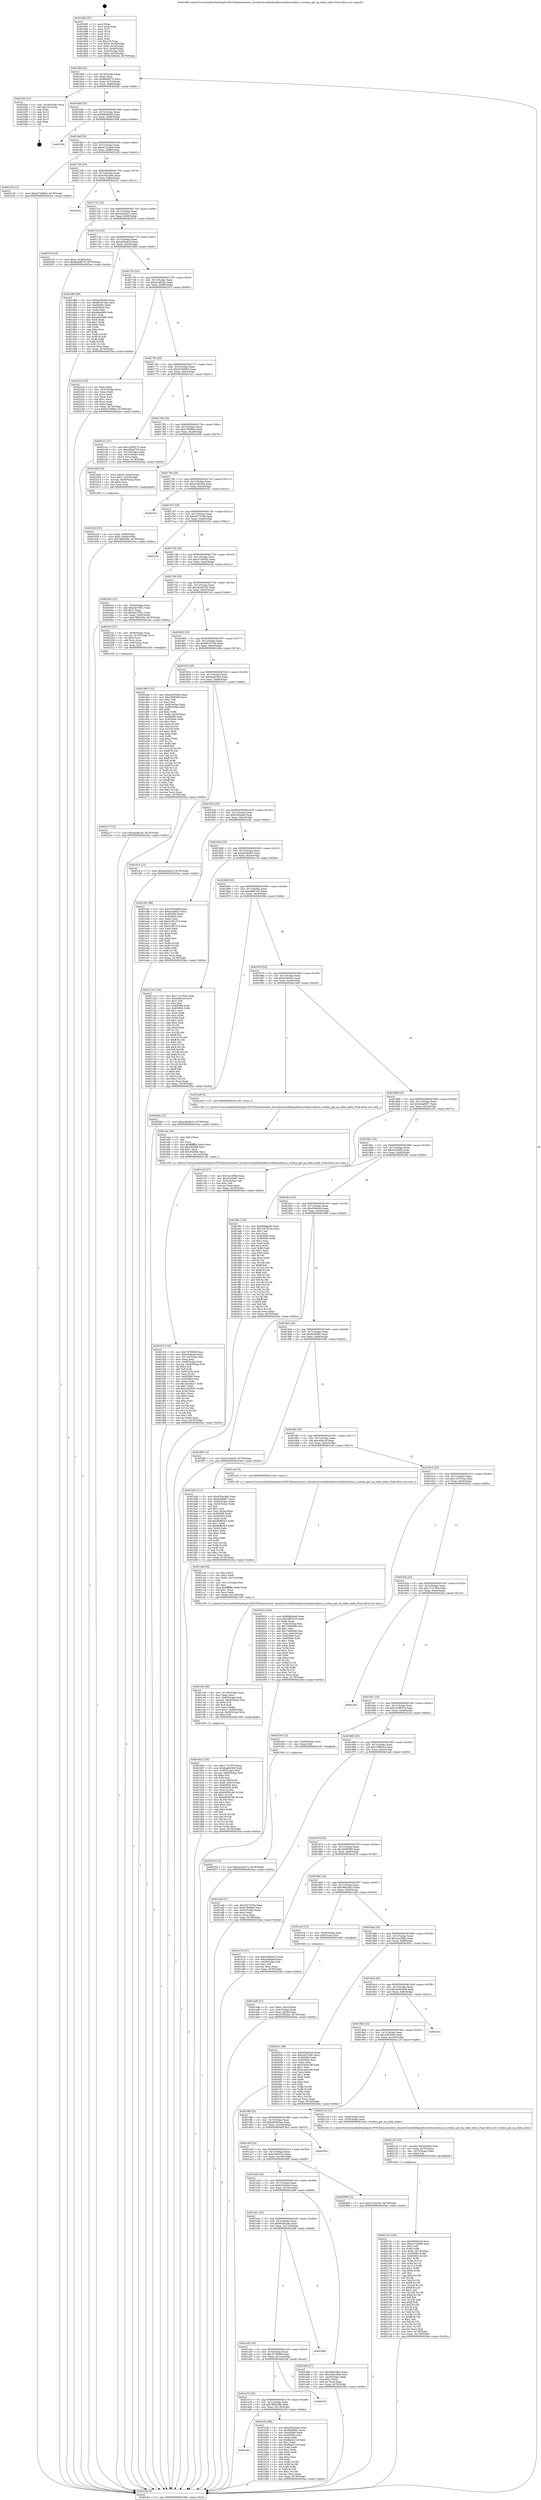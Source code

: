 digraph "0x401690" {
  label = "0x401690 (/mnt/c/Users/mathe/Desktop/tcc/POCII/binaries/extr_linuxdriversinfinibandhwocrdmaocrdma.h_ocrdma_get_eq_table_index_Final-ollvm.out::main(0))"
  labelloc = "t"
  node[shape=record]

  Entry [label="",width=0.3,height=0.3,shape=circle,fillcolor=black,style=filled]
  "0x4016bf" [label="{
     0x4016bf [23]\l
     | [instrs]\l
     &nbsp;&nbsp;0x4016bf \<+3\>: mov -0x78(%rbp),%eax\l
     &nbsp;&nbsp;0x4016c2 \<+2\>: mov %eax,%ecx\l
     &nbsp;&nbsp;0x4016c4 \<+6\>: sub $0x8dbdf279,%ecx\l
     &nbsp;&nbsp;0x4016ca \<+3\>: mov %eax,-0x7c(%rbp)\l
     &nbsp;&nbsp;0x4016cd \<+3\>: mov %ecx,-0x80(%rbp)\l
     &nbsp;&nbsp;0x4016d0 \<+6\>: je 000000000040228c \<main+0xbfc\>\l
  }"]
  "0x40228c" [label="{
     0x40228c [21]\l
     | [instrs]\l
     &nbsp;&nbsp;0x40228c \<+3\>: mov -0x38(%rbp),%eax\l
     &nbsp;&nbsp;0x40228f \<+7\>: add $0x118,%rsp\l
     &nbsp;&nbsp;0x402296 \<+1\>: pop %rbx\l
     &nbsp;&nbsp;0x402297 \<+2\>: pop %r12\l
     &nbsp;&nbsp;0x402299 \<+2\>: pop %r13\l
     &nbsp;&nbsp;0x40229b \<+2\>: pop %r14\l
     &nbsp;&nbsp;0x40229d \<+2\>: pop %r15\l
     &nbsp;&nbsp;0x40229f \<+1\>: pop %rbp\l
     &nbsp;&nbsp;0x4022a0 \<+1\>: ret\l
  }"]
  "0x4016d6" [label="{
     0x4016d6 [25]\l
     | [instrs]\l
     &nbsp;&nbsp;0x4016d6 \<+5\>: jmp 00000000004016db \<main+0x4b\>\l
     &nbsp;&nbsp;0x4016db \<+3\>: mov -0x7c(%rbp),%eax\l
     &nbsp;&nbsp;0x4016de \<+5\>: sub $0x8fddbadd,%eax\l
     &nbsp;&nbsp;0x4016e3 \<+6\>: mov %eax,-0x84(%rbp)\l
     &nbsp;&nbsp;0x4016e9 \<+6\>: je 0000000000402394 \<main+0xd04\>\l
  }"]
  Exit [label="",width=0.3,height=0.3,shape=circle,fillcolor=black,style=filled,peripheries=2]
  "0x402394" [label="{
     0x402394\l
  }", style=dashed]
  "0x4016ef" [label="{
     0x4016ef [25]\l
     | [instrs]\l
     &nbsp;&nbsp;0x4016ef \<+5\>: jmp 00000000004016f4 \<main+0x64\>\l
     &nbsp;&nbsp;0x4016f4 \<+3\>: mov -0x7c(%rbp),%eax\l
     &nbsp;&nbsp;0x4016f7 \<+5\>: sub $0x9c72dde9,%eax\l
     &nbsp;&nbsp;0x4016fc \<+6\>: mov %eax,-0x88(%rbp)\l
     &nbsp;&nbsp;0x401702 \<+6\>: je 00000000004021d5 \<main+0xb45\>\l
  }"]
  "0x402250" [label="{
     0x402250 [12]\l
     | [instrs]\l
     &nbsp;&nbsp;0x402250 \<+7\>: movl $0xac4c6a72,-0x78(%rbp)\l
     &nbsp;&nbsp;0x402257 \<+5\>: jmp 00000000004023ea \<main+0xd5a\>\l
  }"]
  "0x4021d5" [label="{
     0x4021d5 [12]\l
     | [instrs]\l
     &nbsp;&nbsp;0x4021d5 \<+7\>: movl $0xb47d0864,-0x78(%rbp)\l
     &nbsp;&nbsp;0x4021dc \<+5\>: jmp 00000000004023ea \<main+0xd5a\>\l
  }"]
  "0x401708" [label="{
     0x401708 [25]\l
     | [instrs]\l
     &nbsp;&nbsp;0x401708 \<+5\>: jmp 000000000040170d \<main+0x7d\>\l
     &nbsp;&nbsp;0x40170d \<+3\>: mov -0x7c(%rbp),%eax\l
     &nbsp;&nbsp;0x401710 \<+5\>: sub $0xa55bc446,%eax\l
     &nbsp;&nbsp;0x401715 \<+6\>: mov %eax,-0x8c(%rbp)\l
     &nbsp;&nbsp;0x40171b \<+6\>: je 00000000004022a1 \<main+0xc11\>\l
  }"]
  "0x402217" [label="{
     0x402217 [12]\l
     | [instrs]\l
     &nbsp;&nbsp;0x402217 \<+7\>: movl $0xaca4b29c,-0x78(%rbp)\l
     &nbsp;&nbsp;0x40221e \<+5\>: jmp 00000000004023ea \<main+0xd5a\>\l
  }"]
  "0x4022a1" [label="{
     0x4022a1\l
  }", style=dashed]
  "0x401721" [label="{
     0x401721 [25]\l
     | [instrs]\l
     &nbsp;&nbsp;0x401721 \<+5\>: jmp 0000000000401726 \<main+0x96\>\l
     &nbsp;&nbsp;0x401726 \<+3\>: mov -0x7c(%rbp),%eax\l
     &nbsp;&nbsp;0x401729 \<+5\>: sub $0xac4c6a72,%eax\l
     &nbsp;&nbsp;0x40172e \<+6\>: mov %eax,-0x90(%rbp)\l
     &nbsp;&nbsp;0x401734 \<+6\>: je 0000000000402279 \<main+0xbe9\>\l
  }"]
  "0x40213c" [label="{
     0x40213c [153]\l
     | [instrs]\l
     &nbsp;&nbsp;0x40213c \<+5\>: mov $0x565942a9,%esi\l
     &nbsp;&nbsp;0x402141 \<+5\>: mov $0x9c72dde9,%ecx\l
     &nbsp;&nbsp;0x402146 \<+2\>: mov $0x1,%dl\l
     &nbsp;&nbsp;0x402148 \<+3\>: xor %r8d,%r8d\l
     &nbsp;&nbsp;0x40214b \<+7\>: movl $0x0,-0x74(%rbp)\l
     &nbsp;&nbsp;0x402152 \<+8\>: mov 0x405060,%r9d\l
     &nbsp;&nbsp;0x40215a \<+8\>: mov 0x405064,%r10d\l
     &nbsp;&nbsp;0x402162 \<+4\>: sub $0x1,%r8d\l
     &nbsp;&nbsp;0x402166 \<+3\>: mov %r9d,%r11d\l
     &nbsp;&nbsp;0x402169 \<+3\>: add %r8d,%r11d\l
     &nbsp;&nbsp;0x40216c \<+4\>: imul %r11d,%r9d\l
     &nbsp;&nbsp;0x402170 \<+4\>: and $0x1,%r9d\l
     &nbsp;&nbsp;0x402174 \<+4\>: cmp $0x0,%r9d\l
     &nbsp;&nbsp;0x402178 \<+3\>: sete %bl\l
     &nbsp;&nbsp;0x40217b \<+4\>: cmp $0xa,%r10d\l
     &nbsp;&nbsp;0x40217f \<+4\>: setl %r14b\l
     &nbsp;&nbsp;0x402183 \<+3\>: mov %bl,%r15b\l
     &nbsp;&nbsp;0x402186 \<+4\>: xor $0xff,%r15b\l
     &nbsp;&nbsp;0x40218a \<+3\>: mov %r14b,%r12b\l
     &nbsp;&nbsp;0x40218d \<+4\>: xor $0xff,%r12b\l
     &nbsp;&nbsp;0x402191 \<+3\>: xor $0x1,%dl\l
     &nbsp;&nbsp;0x402194 \<+3\>: mov %r15b,%r13b\l
     &nbsp;&nbsp;0x402197 \<+4\>: and $0xff,%r13b\l
     &nbsp;&nbsp;0x40219b \<+2\>: and %dl,%bl\l
     &nbsp;&nbsp;0x40219d \<+3\>: mov %r12b,%dil\l
     &nbsp;&nbsp;0x4021a0 \<+4\>: and $0xff,%dil\l
     &nbsp;&nbsp;0x4021a4 \<+3\>: and %dl,%r14b\l
     &nbsp;&nbsp;0x4021a7 \<+3\>: or %bl,%r13b\l
     &nbsp;&nbsp;0x4021aa \<+3\>: or %r14b,%dil\l
     &nbsp;&nbsp;0x4021ad \<+3\>: xor %dil,%r13b\l
     &nbsp;&nbsp;0x4021b0 \<+3\>: or %r12b,%r15b\l
     &nbsp;&nbsp;0x4021b3 \<+4\>: xor $0xff,%r15b\l
     &nbsp;&nbsp;0x4021b7 \<+3\>: or $0x1,%dl\l
     &nbsp;&nbsp;0x4021ba \<+3\>: and %dl,%r15b\l
     &nbsp;&nbsp;0x4021bd \<+3\>: or %r15b,%r13b\l
     &nbsp;&nbsp;0x4021c0 \<+4\>: test $0x1,%r13b\l
     &nbsp;&nbsp;0x4021c4 \<+3\>: cmovne %ecx,%esi\l
     &nbsp;&nbsp;0x4021c7 \<+3\>: mov %esi,-0x78(%rbp)\l
     &nbsp;&nbsp;0x4021ca \<+6\>: mov %eax,-0x128(%rbp)\l
     &nbsp;&nbsp;0x4021d0 \<+5\>: jmp 00000000004023ea \<main+0xd5a\>\l
  }"]
  "0x402279" [label="{
     0x402279 [19]\l
     | [instrs]\l
     &nbsp;&nbsp;0x402279 \<+7\>: movl $0x0,-0x38(%rbp)\l
     &nbsp;&nbsp;0x402280 \<+7\>: movl $0x8dbdf279,-0x78(%rbp)\l
     &nbsp;&nbsp;0x402287 \<+5\>: jmp 00000000004023ea \<main+0xd5a\>\l
  }"]
  "0x40173a" [label="{
     0x40173a [25]\l
     | [instrs]\l
     &nbsp;&nbsp;0x40173a \<+5\>: jmp 000000000040173f \<main+0xaf\>\l
     &nbsp;&nbsp;0x40173f \<+3\>: mov -0x7c(%rbp),%eax\l
     &nbsp;&nbsp;0x401742 \<+5\>: sub $0xac60a616,%eax\l
     &nbsp;&nbsp;0x401747 \<+6\>: mov %eax,-0x94(%rbp)\l
     &nbsp;&nbsp;0x40174d \<+6\>: je 0000000000401d86 \<main+0x6f6\>\l
  }"]
  "0x402125" [label="{
     0x402125 [23]\l
     | [instrs]\l
     &nbsp;&nbsp;0x402125 \<+10\>: movabs $0x4030b6,%rdi\l
     &nbsp;&nbsp;0x40212f \<+3\>: mov %eax,-0x70(%rbp)\l
     &nbsp;&nbsp;0x402132 \<+3\>: mov -0x70(%rbp),%esi\l
     &nbsp;&nbsp;0x402135 \<+2\>: mov $0x0,%al\l
     &nbsp;&nbsp;0x402137 \<+5\>: call 0000000000401040 \<printf@plt\>\l
     | [calls]\l
     &nbsp;&nbsp;0x401040 \{1\} (unknown)\l
  }"]
  "0x401d86" [label="{
     0x401d86 [88]\l
     | [instrs]\l
     &nbsp;&nbsp;0x401d86 \<+5\>: mov $0xbc2654d4,%eax\l
     &nbsp;&nbsp;0x401d8b \<+5\>: mov $0xd81d734e,%ecx\l
     &nbsp;&nbsp;0x401d90 \<+7\>: mov 0x405060,%edx\l
     &nbsp;&nbsp;0x401d97 \<+7\>: mov 0x405064,%esi\l
     &nbsp;&nbsp;0x401d9e \<+2\>: mov %edx,%edi\l
     &nbsp;&nbsp;0x401da0 \<+6\>: sub $0xafabe089,%edi\l
     &nbsp;&nbsp;0x401da6 \<+3\>: sub $0x1,%edi\l
     &nbsp;&nbsp;0x401da9 \<+6\>: add $0xafabe089,%edi\l
     &nbsp;&nbsp;0x401daf \<+3\>: imul %edi,%edx\l
     &nbsp;&nbsp;0x401db2 \<+3\>: and $0x1,%edx\l
     &nbsp;&nbsp;0x401db5 \<+3\>: cmp $0x0,%edx\l
     &nbsp;&nbsp;0x401db8 \<+4\>: sete %r8b\l
     &nbsp;&nbsp;0x401dbc \<+3\>: cmp $0xa,%esi\l
     &nbsp;&nbsp;0x401dbf \<+4\>: setl %r9b\l
     &nbsp;&nbsp;0x401dc3 \<+3\>: mov %r8b,%r10b\l
     &nbsp;&nbsp;0x401dc6 \<+3\>: and %r9b,%r10b\l
     &nbsp;&nbsp;0x401dc9 \<+3\>: xor %r9b,%r8b\l
     &nbsp;&nbsp;0x401dcc \<+3\>: or %r8b,%r10b\l
     &nbsp;&nbsp;0x401dcf \<+4\>: test $0x1,%r10b\l
     &nbsp;&nbsp;0x401dd3 \<+3\>: cmovne %ecx,%eax\l
     &nbsp;&nbsp;0x401dd6 \<+3\>: mov %eax,-0x78(%rbp)\l
     &nbsp;&nbsp;0x401dd9 \<+5\>: jmp 00000000004023ea \<main+0xd5a\>\l
  }"]
  "0x401753" [label="{
     0x401753 [25]\l
     | [instrs]\l
     &nbsp;&nbsp;0x401753 \<+5\>: jmp 0000000000401758 \<main+0xc8\>\l
     &nbsp;&nbsp;0x401758 \<+3\>: mov -0x7c(%rbp),%eax\l
     &nbsp;&nbsp;0x40175b \<+5\>: sub $0xaca4b29c,%eax\l
     &nbsp;&nbsp;0x401760 \<+6\>: mov %eax,-0x98(%rbp)\l
     &nbsp;&nbsp;0x401766 \<+6\>: je 0000000000402223 \<main+0xb93\>\l
  }"]
  "0x401f16" [label="{
     0x401f16 [122]\l
     | [instrs]\l
     &nbsp;&nbsp;0x401f16 \<+5\>: mov $0x7678589f,%ecx\l
     &nbsp;&nbsp;0x401f1b \<+5\>: mov $0x43b9a4d,%edx\l
     &nbsp;&nbsp;0x401f20 \<+6\>: mov -0x124(%rbp),%esi\l
     &nbsp;&nbsp;0x401f26 \<+3\>: imul %eax,%esi\l
     &nbsp;&nbsp;0x401f29 \<+4\>: mov -0x60(%rbp),%rdi\l
     &nbsp;&nbsp;0x401f2d \<+4\>: movslq -0x64(%rbp),%r8\l
     &nbsp;&nbsp;0x401f31 \<+4\>: shl $0x4,%r8\l
     &nbsp;&nbsp;0x401f35 \<+3\>: add %r8,%rdi\l
     &nbsp;&nbsp;0x401f38 \<+4\>: mov 0x8(%rdi),%rdi\l
     &nbsp;&nbsp;0x401f3c \<+2\>: mov %esi,(%rdi)\l
     &nbsp;&nbsp;0x401f3e \<+7\>: mov 0x405060,%eax\l
     &nbsp;&nbsp;0x401f45 \<+7\>: mov 0x405064,%esi\l
     &nbsp;&nbsp;0x401f4c \<+3\>: mov %eax,%r9d\l
     &nbsp;&nbsp;0x401f4f \<+7\>: sub $0x1e528e37,%r9d\l
     &nbsp;&nbsp;0x401f56 \<+4\>: sub $0x1,%r9d\l
     &nbsp;&nbsp;0x401f5a \<+7\>: add $0x1e528e37,%r9d\l
     &nbsp;&nbsp;0x401f61 \<+4\>: imul %r9d,%eax\l
     &nbsp;&nbsp;0x401f65 \<+3\>: and $0x1,%eax\l
     &nbsp;&nbsp;0x401f68 \<+3\>: cmp $0x0,%eax\l
     &nbsp;&nbsp;0x401f6b \<+4\>: sete %r10b\l
     &nbsp;&nbsp;0x401f6f \<+3\>: cmp $0xa,%esi\l
     &nbsp;&nbsp;0x401f72 \<+4\>: setl %r11b\l
     &nbsp;&nbsp;0x401f76 \<+3\>: mov %r10b,%bl\l
     &nbsp;&nbsp;0x401f79 \<+3\>: and %r11b,%bl\l
     &nbsp;&nbsp;0x401f7c \<+3\>: xor %r11b,%r10b\l
     &nbsp;&nbsp;0x401f7f \<+3\>: or %r10b,%bl\l
     &nbsp;&nbsp;0x401f82 \<+3\>: test $0x1,%bl\l
     &nbsp;&nbsp;0x401f85 \<+3\>: cmovne %edx,%ecx\l
     &nbsp;&nbsp;0x401f88 \<+3\>: mov %ecx,-0x78(%rbp)\l
     &nbsp;&nbsp;0x401f8b \<+5\>: jmp 00000000004023ea \<main+0xd5a\>\l
  }"]
  "0x402223" [label="{
     0x402223 [33]\l
     | [instrs]\l
     &nbsp;&nbsp;0x402223 \<+2\>: xor %eax,%eax\l
     &nbsp;&nbsp;0x402225 \<+3\>: mov -0x74(%rbp),%ecx\l
     &nbsp;&nbsp;0x402228 \<+2\>: mov %eax,%edx\l
     &nbsp;&nbsp;0x40222a \<+2\>: sub %ecx,%edx\l
     &nbsp;&nbsp;0x40222c \<+2\>: mov %eax,%ecx\l
     &nbsp;&nbsp;0x40222e \<+3\>: sub $0x1,%ecx\l
     &nbsp;&nbsp;0x402231 \<+2\>: add %ecx,%edx\l
     &nbsp;&nbsp;0x402233 \<+2\>: sub %edx,%eax\l
     &nbsp;&nbsp;0x402235 \<+3\>: mov %eax,-0x74(%rbp)\l
     &nbsp;&nbsp;0x402238 \<+7\>: movl $0xb47d0864,-0x78(%rbp)\l
     &nbsp;&nbsp;0x40223f \<+5\>: jmp 00000000004023ea \<main+0xd5a\>\l
  }"]
  "0x40176c" [label="{
     0x40176c [25]\l
     | [instrs]\l
     &nbsp;&nbsp;0x40176c \<+5\>: jmp 0000000000401771 \<main+0xe1\>\l
     &nbsp;&nbsp;0x401771 \<+3\>: mov -0x7c(%rbp),%eax\l
     &nbsp;&nbsp;0x401774 \<+5\>: sub $0xb47d0864,%eax\l
     &nbsp;&nbsp;0x401779 \<+6\>: mov %eax,-0x9c(%rbp)\l
     &nbsp;&nbsp;0x40177f \<+6\>: je 00000000004021e1 \<main+0xb51\>\l
  }"]
  "0x401eee" [label="{
     0x401eee [40]\l
     | [instrs]\l
     &nbsp;&nbsp;0x401eee \<+5\>: mov $0x2,%ecx\l
     &nbsp;&nbsp;0x401ef3 \<+1\>: cltd\l
     &nbsp;&nbsp;0x401ef4 \<+2\>: idiv %ecx\l
     &nbsp;&nbsp;0x401ef6 \<+6\>: imul $0xfffffffe,%edx,%ecx\l
     &nbsp;&nbsp;0x401efc \<+6\>: sub $0xcf439d6,%ecx\l
     &nbsp;&nbsp;0x401f02 \<+3\>: add $0x1,%ecx\l
     &nbsp;&nbsp;0x401f05 \<+6\>: add $0xcf439d6,%ecx\l
     &nbsp;&nbsp;0x401f0b \<+6\>: mov %ecx,-0x124(%rbp)\l
     &nbsp;&nbsp;0x401f11 \<+5\>: call 0000000000401160 \<next_i\>\l
     | [calls]\l
     &nbsp;&nbsp;0x401160 \{1\} (/mnt/c/Users/mathe/Desktop/tcc/POCII/binaries/extr_linuxdriversinfinibandhwocrdmaocrdma.h_ocrdma_get_eq_table_index_Final-ollvm.out::next_i)\l
  }"]
  "0x4021e1" [label="{
     0x4021e1 [27]\l
     | [instrs]\l
     &nbsp;&nbsp;0x4021e1 \<+5\>: mov $0x1a290574,%eax\l
     &nbsp;&nbsp;0x4021e6 \<+5\>: mov $0xc82dd729,%ecx\l
     &nbsp;&nbsp;0x4021eb \<+3\>: mov -0x74(%rbp),%edx\l
     &nbsp;&nbsp;0x4021ee \<+3\>: cmp -0x54(%rbp),%edx\l
     &nbsp;&nbsp;0x4021f1 \<+3\>: cmovl %ecx,%eax\l
     &nbsp;&nbsp;0x4021f4 \<+3\>: mov %eax,-0x78(%rbp)\l
     &nbsp;&nbsp;0x4021f7 \<+5\>: jmp 00000000004023ea \<main+0xd5a\>\l
  }"]
  "0x401785" [label="{
     0x401785 [25]\l
     | [instrs]\l
     &nbsp;&nbsp;0x401785 \<+5\>: jmp 000000000040178a \<main+0xfa\>\l
     &nbsp;&nbsp;0x40178a \<+3\>: mov -0x7c(%rbp),%eax\l
     &nbsp;&nbsp;0x40178d \<+5\>: sub $0xb7969fa4,%eax\l
     &nbsp;&nbsp;0x401792 \<+6\>: mov %eax,-0xa0(%rbp)\l
     &nbsp;&nbsp;0x401798 \<+6\>: je 0000000000401b06 \<main+0x476\>\l
  }"]
  "0x401d02" [label="{
     0x401d02 [120]\l
     | [instrs]\l
     &nbsp;&nbsp;0x401d02 \<+5\>: mov $0x171e7930,%ecx\l
     &nbsp;&nbsp;0x401d07 \<+5\>: mov $0xdaad430d,%edx\l
     &nbsp;&nbsp;0x401d0c \<+4\>: mov -0x60(%rbp),%rdi\l
     &nbsp;&nbsp;0x401d10 \<+4\>: movslq -0x64(%rbp),%r8\l
     &nbsp;&nbsp;0x401d14 \<+4\>: shl $0x4,%r8\l
     &nbsp;&nbsp;0x401d18 \<+3\>: add %r8,%rdi\l
     &nbsp;&nbsp;0x401d1b \<+4\>: mov %rax,0x8(%rdi)\l
     &nbsp;&nbsp;0x401d1f \<+7\>: movl $0x0,-0x6c(%rbp)\l
     &nbsp;&nbsp;0x401d26 \<+7\>: mov 0x405060,%esi\l
     &nbsp;&nbsp;0x401d2d \<+8\>: mov 0x405064,%r9d\l
     &nbsp;&nbsp;0x401d35 \<+3\>: mov %esi,%r10d\l
     &nbsp;&nbsp;0x401d38 \<+7\>: add $0xb095616b,%r10d\l
     &nbsp;&nbsp;0x401d3f \<+4\>: sub $0x1,%r10d\l
     &nbsp;&nbsp;0x401d43 \<+7\>: sub $0xb095616b,%r10d\l
     &nbsp;&nbsp;0x401d4a \<+4\>: imul %r10d,%esi\l
     &nbsp;&nbsp;0x401d4e \<+3\>: and $0x1,%esi\l
     &nbsp;&nbsp;0x401d51 \<+3\>: cmp $0x0,%esi\l
     &nbsp;&nbsp;0x401d54 \<+4\>: sete %r11b\l
     &nbsp;&nbsp;0x401d58 \<+4\>: cmp $0xa,%r9d\l
     &nbsp;&nbsp;0x401d5c \<+3\>: setl %bl\l
     &nbsp;&nbsp;0x401d5f \<+3\>: mov %r11b,%r14b\l
     &nbsp;&nbsp;0x401d62 \<+3\>: and %bl,%r14b\l
     &nbsp;&nbsp;0x401d65 \<+3\>: xor %bl,%r11b\l
     &nbsp;&nbsp;0x401d68 \<+3\>: or %r11b,%r14b\l
     &nbsp;&nbsp;0x401d6b \<+4\>: test $0x1,%r14b\l
     &nbsp;&nbsp;0x401d6f \<+3\>: cmovne %edx,%ecx\l
     &nbsp;&nbsp;0x401d72 \<+3\>: mov %ecx,-0x78(%rbp)\l
     &nbsp;&nbsp;0x401d75 \<+5\>: jmp 00000000004023ea \<main+0xd5a\>\l
  }"]
  "0x401b06" [label="{
     0x401b06 [30]\l
     | [instrs]\l
     &nbsp;&nbsp;0x401b06 \<+7\>: movl $0x64,-0x50(%rbp)\l
     &nbsp;&nbsp;0x401b0d \<+7\>: movl $0x1,-0x54(%rbp)\l
     &nbsp;&nbsp;0x401b14 \<+4\>: movslq -0x54(%rbp),%rax\l
     &nbsp;&nbsp;0x401b18 \<+4\>: shl $0x4,%rax\l
     &nbsp;&nbsp;0x401b1c \<+3\>: mov %rax,%rdi\l
     &nbsp;&nbsp;0x401b1f \<+5\>: call 0000000000401050 \<malloc@plt\>\l
     | [calls]\l
     &nbsp;&nbsp;0x401050 \{1\} (unknown)\l
  }"]
  "0x40179e" [label="{
     0x40179e [25]\l
     | [instrs]\l
     &nbsp;&nbsp;0x40179e \<+5\>: jmp 00000000004017a3 \<main+0x113\>\l
     &nbsp;&nbsp;0x4017a3 \<+3\>: mov -0x7c(%rbp),%eax\l
     &nbsp;&nbsp;0x4017a6 \<+5\>: sub $0xbc2654d4,%eax\l
     &nbsp;&nbsp;0x4017ab \<+6\>: mov %eax,-0xa4(%rbp)\l
     &nbsp;&nbsp;0x4017b1 \<+6\>: je 0000000000402331 \<main+0xca1\>\l
  }"]
  "0x401cd4" [label="{
     0x401cd4 [46]\l
     | [instrs]\l
     &nbsp;&nbsp;0x401cd4 \<+6\>: mov -0x120(%rbp),%ecx\l
     &nbsp;&nbsp;0x401cda \<+3\>: imul %eax,%ecx\l
     &nbsp;&nbsp;0x401cdd \<+4\>: mov -0x60(%rbp),%rdi\l
     &nbsp;&nbsp;0x401ce1 \<+4\>: movslq -0x64(%rbp),%r8\l
     &nbsp;&nbsp;0x401ce5 \<+4\>: shl $0x4,%r8\l
     &nbsp;&nbsp;0x401ce9 \<+3\>: add %r8,%rdi\l
     &nbsp;&nbsp;0x401cec \<+2\>: mov %ecx,(%rdi)\l
     &nbsp;&nbsp;0x401cee \<+7\>: movl $0x1,-0x68(%rbp)\l
     &nbsp;&nbsp;0x401cf5 \<+4\>: movslq -0x68(%rbp),%rdi\l
     &nbsp;&nbsp;0x401cf9 \<+4\>: shl $0x2,%rdi\l
     &nbsp;&nbsp;0x401cfd \<+5\>: call 0000000000401050 \<malloc@plt\>\l
     | [calls]\l
     &nbsp;&nbsp;0x401050 \{1\} (unknown)\l
  }"]
  "0x402331" [label="{
     0x402331\l
  }", style=dashed]
  "0x4017b7" [label="{
     0x4017b7 [25]\l
     | [instrs]\l
     &nbsp;&nbsp;0x4017b7 \<+5\>: jmp 00000000004017bc \<main+0x12c\>\l
     &nbsp;&nbsp;0x4017bc \<+3\>: mov -0x7c(%rbp),%eax\l
     &nbsp;&nbsp;0x4017bf \<+5\>: sub $0xc057533b,%eax\l
     &nbsp;&nbsp;0x4017c4 \<+6\>: mov %eax,-0xa8(%rbp)\l
     &nbsp;&nbsp;0x4017ca \<+6\>: je 000000000040225c \<main+0xbcc\>\l
  }"]
  "0x401ca8" [label="{
     0x401ca8 [44]\l
     | [instrs]\l
     &nbsp;&nbsp;0x401ca8 \<+2\>: xor %ecx,%ecx\l
     &nbsp;&nbsp;0x401caa \<+5\>: mov $0x2,%edx\l
     &nbsp;&nbsp;0x401caf \<+6\>: mov %edx,-0x11c(%rbp)\l
     &nbsp;&nbsp;0x401cb5 \<+1\>: cltd\l
     &nbsp;&nbsp;0x401cb6 \<+6\>: mov -0x11c(%rbp),%esi\l
     &nbsp;&nbsp;0x401cbc \<+2\>: idiv %esi\l
     &nbsp;&nbsp;0x401cbe \<+6\>: imul $0xfffffffe,%edx,%edx\l
     &nbsp;&nbsp;0x401cc4 \<+3\>: sub $0x1,%ecx\l
     &nbsp;&nbsp;0x401cc7 \<+2\>: sub %ecx,%edx\l
     &nbsp;&nbsp;0x401cc9 \<+6\>: mov %edx,-0x120(%rbp)\l
     &nbsp;&nbsp;0x401ccf \<+5\>: call 0000000000401160 \<next_i\>\l
     | [calls]\l
     &nbsp;&nbsp;0x401160 \{1\} (/mnt/c/Users/mathe/Desktop/tcc/POCII/binaries/extr_linuxdriversinfinibandhwocrdmaocrdma.h_ocrdma_get_eq_table_index_Final-ollvm.out::next_i)\l
  }"]
  "0x40225c" [label="{
     0x40225c\l
  }", style=dashed]
  "0x4017d0" [label="{
     0x4017d0 [25]\l
     | [instrs]\l
     &nbsp;&nbsp;0x4017d0 \<+5\>: jmp 00000000004017d5 \<main+0x145\>\l
     &nbsp;&nbsp;0x4017d5 \<+3\>: mov -0x7c(%rbp),%eax\l
     &nbsp;&nbsp;0x4017d8 \<+5\>: sub $0xc37e6345,%eax\l
     &nbsp;&nbsp;0x4017dd \<+6\>: mov %eax,-0xac(%rbp)\l
     &nbsp;&nbsp;0x4017e3 \<+6\>: je 00000000004020a2 \<main+0xa12\>\l
  }"]
  "0x401a8c" [label="{
     0x401a8c\l
  }", style=dashed]
  "0x4020a2" [label="{
     0x4020a2 [31]\l
     | [instrs]\l
     &nbsp;&nbsp;0x4020a2 \<+3\>: mov -0x64(%rbp),%eax\l
     &nbsp;&nbsp;0x4020a5 \<+5\>: add $0xada70f21,%eax\l
     &nbsp;&nbsp;0x4020aa \<+3\>: add $0x1,%eax\l
     &nbsp;&nbsp;0x4020ad \<+5\>: sub $0xada70f21,%eax\l
     &nbsp;&nbsp;0x4020b2 \<+3\>: mov %eax,-0x64(%rbp)\l
     &nbsp;&nbsp;0x4020b5 \<+7\>: movl $0x7f89200b,-0x78(%rbp)\l
     &nbsp;&nbsp;0x4020bc \<+5\>: jmp 00000000004023ea \<main+0xd5a\>\l
  }"]
  "0x4017e9" [label="{
     0x4017e9 [25]\l
     | [instrs]\l
     &nbsp;&nbsp;0x4017e9 \<+5\>: jmp 00000000004017ee \<main+0x15e\>\l
     &nbsp;&nbsp;0x4017ee \<+3\>: mov -0x7c(%rbp),%eax\l
     &nbsp;&nbsp;0x4017f1 \<+5\>: sub $0xc82dd729,%eax\l
     &nbsp;&nbsp;0x4017f6 \<+6\>: mov %eax,-0xb0(%rbp)\l
     &nbsp;&nbsp;0x4017fc \<+6\>: je 00000000004021fc \<main+0xb6c\>\l
  }"]
  "0x401b3b" [label="{
     0x401b3b [88]\l
     | [instrs]\l
     &nbsp;&nbsp;0x401b3b \<+5\>: mov $0xa55bc446,%eax\l
     &nbsp;&nbsp;0x401b40 \<+5\>: mov $0x9e38981,%ecx\l
     &nbsp;&nbsp;0x401b45 \<+7\>: mov 0x405060,%edx\l
     &nbsp;&nbsp;0x401b4c \<+7\>: mov 0x405064,%esi\l
     &nbsp;&nbsp;0x401b53 \<+2\>: mov %edx,%edi\l
     &nbsp;&nbsp;0x401b55 \<+6\>: sub $0x8be4c128,%edi\l
     &nbsp;&nbsp;0x401b5b \<+3\>: sub $0x1,%edi\l
     &nbsp;&nbsp;0x401b5e \<+6\>: add $0x8be4c128,%edi\l
     &nbsp;&nbsp;0x401b64 \<+3\>: imul %edi,%edx\l
     &nbsp;&nbsp;0x401b67 \<+3\>: and $0x1,%edx\l
     &nbsp;&nbsp;0x401b6a \<+3\>: cmp $0x0,%edx\l
     &nbsp;&nbsp;0x401b6d \<+4\>: sete %r8b\l
     &nbsp;&nbsp;0x401b71 \<+3\>: cmp $0xa,%esi\l
     &nbsp;&nbsp;0x401b74 \<+4\>: setl %r9b\l
     &nbsp;&nbsp;0x401b78 \<+3\>: mov %r8b,%r10b\l
     &nbsp;&nbsp;0x401b7b \<+3\>: and %r9b,%r10b\l
     &nbsp;&nbsp;0x401b7e \<+3\>: xor %r9b,%r8b\l
     &nbsp;&nbsp;0x401b81 \<+3\>: or %r8b,%r10b\l
     &nbsp;&nbsp;0x401b84 \<+4\>: test $0x1,%r10b\l
     &nbsp;&nbsp;0x401b88 \<+3\>: cmovne %ecx,%eax\l
     &nbsp;&nbsp;0x401b8b \<+3\>: mov %eax,-0x78(%rbp)\l
     &nbsp;&nbsp;0x401b8e \<+5\>: jmp 00000000004023ea \<main+0xd5a\>\l
  }"]
  "0x4021fc" [label="{
     0x4021fc [27]\l
     | [instrs]\l
     &nbsp;&nbsp;0x4021fc \<+4\>: mov -0x60(%rbp),%rax\l
     &nbsp;&nbsp;0x402200 \<+4\>: movslq -0x74(%rbp),%rcx\l
     &nbsp;&nbsp;0x402204 \<+4\>: shl $0x4,%rcx\l
     &nbsp;&nbsp;0x402208 \<+3\>: add %rcx,%rax\l
     &nbsp;&nbsp;0x40220b \<+4\>: mov 0x8(%rax),%rax\l
     &nbsp;&nbsp;0x40220f \<+3\>: mov %rax,%rdi\l
     &nbsp;&nbsp;0x402212 \<+5\>: call 0000000000401030 \<free@plt\>\l
     | [calls]\l
     &nbsp;&nbsp;0x401030 \{1\} (unknown)\l
  }"]
  "0x401802" [label="{
     0x401802 [25]\l
     | [instrs]\l
     &nbsp;&nbsp;0x401802 \<+5\>: jmp 0000000000401807 \<main+0x177\>\l
     &nbsp;&nbsp;0x401807 \<+3\>: mov -0x7c(%rbp),%eax\l
     &nbsp;&nbsp;0x40180a \<+5\>: sub $0xd81d734e,%eax\l
     &nbsp;&nbsp;0x40180f \<+6\>: mov %eax,-0xb4(%rbp)\l
     &nbsp;&nbsp;0x401815 \<+6\>: je 0000000000401dde \<main+0x74e\>\l
  }"]
  "0x401a73" [label="{
     0x401a73 [25]\l
     | [instrs]\l
     &nbsp;&nbsp;0x401a73 \<+5\>: jmp 0000000000401a78 \<main+0x3e8\>\l
     &nbsp;&nbsp;0x401a78 \<+3\>: mov -0x7c(%rbp),%eax\l
     &nbsp;&nbsp;0x401a7b \<+5\>: sub $0x7f89200b,%eax\l
     &nbsp;&nbsp;0x401a80 \<+6\>: mov %eax,-0x118(%rbp)\l
     &nbsp;&nbsp;0x401a86 \<+6\>: je 0000000000401b3b \<main+0x4ab\>\l
  }"]
  "0x401dde" [label="{
     0x401dde [152]\l
     | [instrs]\l
     &nbsp;&nbsp;0x401dde \<+5\>: mov $0xbc2654d4,%eax\l
     &nbsp;&nbsp;0x401de3 \<+5\>: mov $0x265f6390,%ecx\l
     &nbsp;&nbsp;0x401de8 \<+2\>: mov $0x1,%dl\l
     &nbsp;&nbsp;0x401dea \<+2\>: xor %esi,%esi\l
     &nbsp;&nbsp;0x401dec \<+3\>: mov -0x6c(%rbp),%edi\l
     &nbsp;&nbsp;0x401def \<+3\>: cmp -0x68(%rbp),%edi\l
     &nbsp;&nbsp;0x401df2 \<+4\>: setl %r8b\l
     &nbsp;&nbsp;0x401df6 \<+4\>: and $0x1,%r8b\l
     &nbsp;&nbsp;0x401dfa \<+4\>: mov %r8b,-0x29(%rbp)\l
     &nbsp;&nbsp;0x401dfe \<+7\>: mov 0x405060,%edi\l
     &nbsp;&nbsp;0x401e05 \<+8\>: mov 0x405064,%r9d\l
     &nbsp;&nbsp;0x401e0d \<+3\>: sub $0x1,%esi\l
     &nbsp;&nbsp;0x401e10 \<+3\>: mov %edi,%r10d\l
     &nbsp;&nbsp;0x401e13 \<+3\>: add %esi,%r10d\l
     &nbsp;&nbsp;0x401e16 \<+4\>: imul %r10d,%edi\l
     &nbsp;&nbsp;0x401e1a \<+3\>: and $0x1,%edi\l
     &nbsp;&nbsp;0x401e1d \<+3\>: cmp $0x0,%edi\l
     &nbsp;&nbsp;0x401e20 \<+4\>: sete %r8b\l
     &nbsp;&nbsp;0x401e24 \<+4\>: cmp $0xa,%r9d\l
     &nbsp;&nbsp;0x401e28 \<+4\>: setl %r11b\l
     &nbsp;&nbsp;0x401e2c \<+3\>: mov %r8b,%bl\l
     &nbsp;&nbsp;0x401e2f \<+3\>: xor $0xff,%bl\l
     &nbsp;&nbsp;0x401e32 \<+3\>: mov %r11b,%r14b\l
     &nbsp;&nbsp;0x401e35 \<+4\>: xor $0xff,%r14b\l
     &nbsp;&nbsp;0x401e39 \<+3\>: xor $0x1,%dl\l
     &nbsp;&nbsp;0x401e3c \<+3\>: mov %bl,%r15b\l
     &nbsp;&nbsp;0x401e3f \<+4\>: and $0xff,%r15b\l
     &nbsp;&nbsp;0x401e43 \<+3\>: and %dl,%r8b\l
     &nbsp;&nbsp;0x401e46 \<+3\>: mov %r14b,%r12b\l
     &nbsp;&nbsp;0x401e49 \<+4\>: and $0xff,%r12b\l
     &nbsp;&nbsp;0x401e4d \<+3\>: and %dl,%r11b\l
     &nbsp;&nbsp;0x401e50 \<+3\>: or %r8b,%r15b\l
     &nbsp;&nbsp;0x401e53 \<+3\>: or %r11b,%r12b\l
     &nbsp;&nbsp;0x401e56 \<+3\>: xor %r12b,%r15b\l
     &nbsp;&nbsp;0x401e59 \<+3\>: or %r14b,%bl\l
     &nbsp;&nbsp;0x401e5c \<+3\>: xor $0xff,%bl\l
     &nbsp;&nbsp;0x401e5f \<+3\>: or $0x1,%dl\l
     &nbsp;&nbsp;0x401e62 \<+2\>: and %dl,%bl\l
     &nbsp;&nbsp;0x401e64 \<+3\>: or %bl,%r15b\l
     &nbsp;&nbsp;0x401e67 \<+4\>: test $0x1,%r15b\l
     &nbsp;&nbsp;0x401e6b \<+3\>: cmovne %ecx,%eax\l
     &nbsp;&nbsp;0x401e6e \<+3\>: mov %eax,-0x78(%rbp)\l
     &nbsp;&nbsp;0x401e71 \<+5\>: jmp 00000000004023ea \<main+0xd5a\>\l
  }"]
  "0x40181b" [label="{
     0x40181b [25]\l
     | [instrs]\l
     &nbsp;&nbsp;0x40181b \<+5\>: jmp 0000000000401820 \<main+0x190\>\l
     &nbsp;&nbsp;0x401820 \<+3\>: mov -0x7c(%rbp),%eax\l
     &nbsp;&nbsp;0x401823 \<+5\>: sub $0xdaad430d,%eax\l
     &nbsp;&nbsp;0x401828 \<+6\>: mov %eax,-0xb8(%rbp)\l
     &nbsp;&nbsp;0x40182e \<+6\>: je 0000000000401d7a \<main+0x6ea\>\l
  }"]
  "0x40233d" [label="{
     0x40233d\l
  }", style=dashed]
  "0x401d7a" [label="{
     0x401d7a [12]\l
     | [instrs]\l
     &nbsp;&nbsp;0x401d7a \<+7\>: movl $0xac60a616,-0x78(%rbp)\l
     &nbsp;&nbsp;0x401d81 \<+5\>: jmp 00000000004023ea \<main+0xd5a\>\l
  }"]
  "0x401834" [label="{
     0x401834 [25]\l
     | [instrs]\l
     &nbsp;&nbsp;0x401834 \<+5\>: jmp 0000000000401839 \<main+0x1a9\>\l
     &nbsp;&nbsp;0x401839 \<+3\>: mov -0x7c(%rbp),%eax\l
     &nbsp;&nbsp;0x40183c \<+5\>: sub $0xe394abef,%eax\l
     &nbsp;&nbsp;0x401841 \<+6\>: mov %eax,-0xbc(%rbp)\l
     &nbsp;&nbsp;0x401847 \<+6\>: je 0000000000401e91 \<main+0x801\>\l
  }"]
  "0x401a5a" [label="{
     0x401a5a [25]\l
     | [instrs]\l
     &nbsp;&nbsp;0x401a5a \<+5\>: jmp 0000000000401a5f \<main+0x3cf\>\l
     &nbsp;&nbsp;0x401a5f \<+3\>: mov -0x7c(%rbp),%eax\l
     &nbsp;&nbsp;0x401a62 \<+5\>: sub $0x7678589f,%eax\l
     &nbsp;&nbsp;0x401a67 \<+6\>: mov %eax,-0x114(%rbp)\l
     &nbsp;&nbsp;0x401a6d \<+6\>: je 000000000040233d \<main+0xcad\>\l
  }"]
  "0x401e91" [label="{
     0x401e91 [88]\l
     | [instrs]\l
     &nbsp;&nbsp;0x401e91 \<+5\>: mov $0x7678589f,%eax\l
     &nbsp;&nbsp;0x401e96 \<+5\>: mov $0xfc3de82c,%ecx\l
     &nbsp;&nbsp;0x401e9b \<+7\>: mov 0x405060,%edx\l
     &nbsp;&nbsp;0x401ea2 \<+7\>: mov 0x405064,%esi\l
     &nbsp;&nbsp;0x401ea9 \<+2\>: mov %edx,%edi\l
     &nbsp;&nbsp;0x401eab \<+6\>: add $0xd1d8147d,%edi\l
     &nbsp;&nbsp;0x401eb1 \<+3\>: sub $0x1,%edi\l
     &nbsp;&nbsp;0x401eb4 \<+6\>: sub $0xd1d8147d,%edi\l
     &nbsp;&nbsp;0x401eba \<+3\>: imul %edi,%edx\l
     &nbsp;&nbsp;0x401ebd \<+3\>: and $0x1,%edx\l
     &nbsp;&nbsp;0x401ec0 \<+3\>: cmp $0x0,%edx\l
     &nbsp;&nbsp;0x401ec3 \<+4\>: sete %r8b\l
     &nbsp;&nbsp;0x401ec7 \<+3\>: cmp $0xa,%esi\l
     &nbsp;&nbsp;0x401eca \<+4\>: setl %r9b\l
     &nbsp;&nbsp;0x401ece \<+3\>: mov %r8b,%r10b\l
     &nbsp;&nbsp;0x401ed1 \<+3\>: and %r9b,%r10b\l
     &nbsp;&nbsp;0x401ed4 \<+3\>: xor %r9b,%r8b\l
     &nbsp;&nbsp;0x401ed7 \<+3\>: or %r8b,%r10b\l
     &nbsp;&nbsp;0x401eda \<+4\>: test $0x1,%r10b\l
     &nbsp;&nbsp;0x401ede \<+3\>: cmovne %ecx,%eax\l
     &nbsp;&nbsp;0x401ee1 \<+3\>: mov %eax,-0x78(%rbp)\l
     &nbsp;&nbsp;0x401ee4 \<+5\>: jmp 00000000004023ea \<main+0xd5a\>\l
  }"]
  "0x40184d" [label="{
     0x40184d [25]\l
     | [instrs]\l
     &nbsp;&nbsp;0x40184d \<+5\>: jmp 0000000000401852 \<main+0x1c2\>\l
     &nbsp;&nbsp;0x401852 \<+3\>: mov -0x7c(%rbp),%eax\l
     &nbsp;&nbsp;0x401855 \<+5\>: sub $0xe3cebab7,%eax\l
     &nbsp;&nbsp;0x40185a \<+6\>: mov %eax,-0xc0(%rbp)\l
     &nbsp;&nbsp;0x401860 \<+6\>: je 0000000000401c1d \<main+0x58d\>\l
  }"]
  "0x402268" [label="{
     0x402268\l
  }", style=dashed]
  "0x401c1d" [label="{
     0x401c1d [134]\l
     | [instrs]\l
     &nbsp;&nbsp;0x401c1d \<+5\>: mov $0x171e7930,%eax\l
     &nbsp;&nbsp;0x401c22 \<+5\>: mov $0xcd4e14f,%ecx\l
     &nbsp;&nbsp;0x401c27 \<+2\>: mov $0x1,%dl\l
     &nbsp;&nbsp;0x401c29 \<+2\>: xor %esi,%esi\l
     &nbsp;&nbsp;0x401c2b \<+7\>: mov 0x405060,%edi\l
     &nbsp;&nbsp;0x401c32 \<+8\>: mov 0x405064,%r8d\l
     &nbsp;&nbsp;0x401c3a \<+3\>: sub $0x1,%esi\l
     &nbsp;&nbsp;0x401c3d \<+3\>: mov %edi,%r9d\l
     &nbsp;&nbsp;0x401c40 \<+3\>: add %esi,%r9d\l
     &nbsp;&nbsp;0x401c43 \<+4\>: imul %r9d,%edi\l
     &nbsp;&nbsp;0x401c47 \<+3\>: and $0x1,%edi\l
     &nbsp;&nbsp;0x401c4a \<+3\>: cmp $0x0,%edi\l
     &nbsp;&nbsp;0x401c4d \<+4\>: sete %r10b\l
     &nbsp;&nbsp;0x401c51 \<+4\>: cmp $0xa,%r8d\l
     &nbsp;&nbsp;0x401c55 \<+4\>: setl %r11b\l
     &nbsp;&nbsp;0x401c59 \<+3\>: mov %r10b,%bl\l
     &nbsp;&nbsp;0x401c5c \<+3\>: xor $0xff,%bl\l
     &nbsp;&nbsp;0x401c5f \<+3\>: mov %r11b,%r14b\l
     &nbsp;&nbsp;0x401c62 \<+4\>: xor $0xff,%r14b\l
     &nbsp;&nbsp;0x401c66 \<+3\>: xor $0x0,%dl\l
     &nbsp;&nbsp;0x401c69 \<+3\>: mov %bl,%r15b\l
     &nbsp;&nbsp;0x401c6c \<+4\>: and $0x0,%r15b\l
     &nbsp;&nbsp;0x401c70 \<+3\>: and %dl,%r10b\l
     &nbsp;&nbsp;0x401c73 \<+3\>: mov %r14b,%r12b\l
     &nbsp;&nbsp;0x401c76 \<+4\>: and $0x0,%r12b\l
     &nbsp;&nbsp;0x401c7a \<+3\>: and %dl,%r11b\l
     &nbsp;&nbsp;0x401c7d \<+3\>: or %r10b,%r15b\l
     &nbsp;&nbsp;0x401c80 \<+3\>: or %r11b,%r12b\l
     &nbsp;&nbsp;0x401c83 \<+3\>: xor %r12b,%r15b\l
     &nbsp;&nbsp;0x401c86 \<+3\>: or %r14b,%bl\l
     &nbsp;&nbsp;0x401c89 \<+3\>: xor $0xff,%bl\l
     &nbsp;&nbsp;0x401c8c \<+3\>: or $0x0,%dl\l
     &nbsp;&nbsp;0x401c8f \<+2\>: and %dl,%bl\l
     &nbsp;&nbsp;0x401c91 \<+3\>: or %bl,%r15b\l
     &nbsp;&nbsp;0x401c94 \<+4\>: test $0x1,%r15b\l
     &nbsp;&nbsp;0x401c98 \<+3\>: cmovne %ecx,%eax\l
     &nbsp;&nbsp;0x401c9b \<+3\>: mov %eax,-0x78(%rbp)\l
     &nbsp;&nbsp;0x401c9e \<+5\>: jmp 00000000004023ea \<main+0xd5a\>\l
  }"]
  "0x401866" [label="{
     0x401866 [25]\l
     | [instrs]\l
     &nbsp;&nbsp;0x401866 \<+5\>: jmp 000000000040186b \<main+0x1db\>\l
     &nbsp;&nbsp;0x40186b \<+3\>: mov -0x7c(%rbp),%eax\l
     &nbsp;&nbsp;0x40186e \<+5\>: sub $0xedf97e25,%eax\l
     &nbsp;&nbsp;0x401873 \<+6\>: mov %eax,-0xc4(%rbp)\l
     &nbsp;&nbsp;0x401879 \<+6\>: je 000000000040208a \<main+0x9fa\>\l
  }"]
  "0x401b24" [label="{
     0x401b24 [23]\l
     | [instrs]\l
     &nbsp;&nbsp;0x401b24 \<+4\>: mov %rax,-0x60(%rbp)\l
     &nbsp;&nbsp;0x401b28 \<+7\>: movl $0x0,-0x64(%rbp)\l
     &nbsp;&nbsp;0x401b2f \<+7\>: movl $0x7f89200b,-0x78(%rbp)\l
     &nbsp;&nbsp;0x401b36 \<+5\>: jmp 00000000004023ea \<main+0xd5a\>\l
  }"]
  "0x40208a" [label="{
     0x40208a [12]\l
     | [instrs]\l
     &nbsp;&nbsp;0x40208a \<+7\>: movl $0xac60a616,-0x78(%rbp)\l
     &nbsp;&nbsp;0x402091 \<+5\>: jmp 00000000004023ea \<main+0xd5a\>\l
  }"]
  "0x40187f" [label="{
     0x40187f [25]\l
     | [instrs]\l
     &nbsp;&nbsp;0x40187f \<+5\>: jmp 0000000000401884 \<main+0x1f4\>\l
     &nbsp;&nbsp;0x401884 \<+3\>: mov -0x7c(%rbp),%eax\l
     &nbsp;&nbsp;0x401887 \<+5\>: sub $0xfc3de82c,%eax\l
     &nbsp;&nbsp;0x40188c \<+6\>: mov %eax,-0xc8(%rbp)\l
     &nbsp;&nbsp;0x401892 \<+6\>: je 0000000000401ee9 \<main+0x859\>\l
  }"]
  "0x401ad6" [label="{
     0x401ad6 [21]\l
     | [instrs]\l
     &nbsp;&nbsp;0x401ad6 \<+3\>: mov %eax,-0x4c(%rbp)\l
     &nbsp;&nbsp;0x401ad9 \<+3\>: mov -0x4c(%rbp),%eax\l
     &nbsp;&nbsp;0x401adc \<+3\>: mov %eax,-0x30(%rbp)\l
     &nbsp;&nbsp;0x401adf \<+7\>: movl $0x235f62e3,-0x78(%rbp)\l
     &nbsp;&nbsp;0x401ae6 \<+5\>: jmp 00000000004023ea \<main+0xd5a\>\l
  }"]
  "0x401ee9" [label="{
     0x401ee9 [5]\l
     | [instrs]\l
     &nbsp;&nbsp;0x401ee9 \<+5\>: call 0000000000401160 \<next_i\>\l
     | [calls]\l
     &nbsp;&nbsp;0x401160 \{1\} (/mnt/c/Users/mathe/Desktop/tcc/POCII/binaries/extr_linuxdriversinfinibandhwocrdmaocrdma.h_ocrdma_get_eq_table_index_Final-ollvm.out::next_i)\l
  }"]
  "0x401898" [label="{
     0x401898 [25]\l
     | [instrs]\l
     &nbsp;&nbsp;0x401898 \<+5\>: jmp 000000000040189d \<main+0x20d\>\l
     &nbsp;&nbsp;0x40189d \<+3\>: mov -0x7c(%rbp),%eax\l
     &nbsp;&nbsp;0x4018a0 \<+5\>: sub $0xfcda6857,%eax\l
     &nbsp;&nbsp;0x4018a5 \<+6\>: mov %eax,-0xcc(%rbp)\l
     &nbsp;&nbsp;0x4018ab \<+6\>: je 0000000000401c02 \<main+0x572\>\l
  }"]
  "0x401690" [label="{
     0x401690 [47]\l
     | [instrs]\l
     &nbsp;&nbsp;0x401690 \<+1\>: push %rbp\l
     &nbsp;&nbsp;0x401691 \<+3\>: mov %rsp,%rbp\l
     &nbsp;&nbsp;0x401694 \<+2\>: push %r15\l
     &nbsp;&nbsp;0x401696 \<+2\>: push %r14\l
     &nbsp;&nbsp;0x401698 \<+2\>: push %r13\l
     &nbsp;&nbsp;0x40169a \<+2\>: push %r12\l
     &nbsp;&nbsp;0x40169c \<+1\>: push %rbx\l
     &nbsp;&nbsp;0x40169d \<+7\>: sub $0x118,%rsp\l
     &nbsp;&nbsp;0x4016a4 \<+7\>: movl $0x0,-0x38(%rbp)\l
     &nbsp;&nbsp;0x4016ab \<+3\>: mov %edi,-0x3c(%rbp)\l
     &nbsp;&nbsp;0x4016ae \<+4\>: mov %rsi,-0x48(%rbp)\l
     &nbsp;&nbsp;0x4016b2 \<+3\>: mov -0x3c(%rbp),%edi\l
     &nbsp;&nbsp;0x4016b5 \<+3\>: mov %edi,-0x34(%rbp)\l
     &nbsp;&nbsp;0x4016b8 \<+7\>: movl $0x624442e4,-0x78(%rbp)\l
  }"]
  "0x401c02" [label="{
     0x401c02 [27]\l
     | [instrs]\l
     &nbsp;&nbsp;0x401c02 \<+5\>: mov $0x3ca1f8db,%eax\l
     &nbsp;&nbsp;0x401c07 \<+5\>: mov $0xe3cebab7,%ecx\l
     &nbsp;&nbsp;0x401c0c \<+3\>: mov -0x2a(%rbp),%dl\l
     &nbsp;&nbsp;0x401c0f \<+3\>: test $0x1,%dl\l
     &nbsp;&nbsp;0x401c12 \<+3\>: cmovne %ecx,%eax\l
     &nbsp;&nbsp;0x401c15 \<+3\>: mov %eax,-0x78(%rbp)\l
     &nbsp;&nbsp;0x401c18 \<+5\>: jmp 00000000004023ea \<main+0xd5a\>\l
  }"]
  "0x4018b1" [label="{
     0x4018b1 [25]\l
     | [instrs]\l
     &nbsp;&nbsp;0x4018b1 \<+5\>: jmp 00000000004018b6 \<main+0x226\>\l
     &nbsp;&nbsp;0x4018b6 \<+3\>: mov -0x7c(%rbp),%eax\l
     &nbsp;&nbsp;0x4018b9 \<+5\>: sub $0x4163d00,%eax\l
     &nbsp;&nbsp;0x4018be \<+6\>: mov %eax,-0xd0(%rbp)\l
     &nbsp;&nbsp;0x4018c4 \<+6\>: je 0000000000401f9c \<main+0x90c\>\l
  }"]
  "0x4023ea" [label="{
     0x4023ea [5]\l
     | [instrs]\l
     &nbsp;&nbsp;0x4023ea \<+5\>: jmp 00000000004016bf \<main+0x2f\>\l
  }"]
  "0x401f9c" [label="{
     0x401f9c [134]\l
     | [instrs]\l
     &nbsp;&nbsp;0x401f9c \<+5\>: mov $0x8fddbadd,%eax\l
     &nbsp;&nbsp;0x401fa1 \<+5\>: mov $0x134791ea,%ecx\l
     &nbsp;&nbsp;0x401fa6 \<+2\>: mov $0x1,%dl\l
     &nbsp;&nbsp;0x401fa8 \<+2\>: xor %esi,%esi\l
     &nbsp;&nbsp;0x401faa \<+7\>: mov 0x405060,%edi\l
     &nbsp;&nbsp;0x401fb1 \<+8\>: mov 0x405064,%r8d\l
     &nbsp;&nbsp;0x401fb9 \<+3\>: sub $0x1,%esi\l
     &nbsp;&nbsp;0x401fbc \<+3\>: mov %edi,%r9d\l
     &nbsp;&nbsp;0x401fbf \<+3\>: add %esi,%r9d\l
     &nbsp;&nbsp;0x401fc2 \<+4\>: imul %r9d,%edi\l
     &nbsp;&nbsp;0x401fc6 \<+3\>: and $0x1,%edi\l
     &nbsp;&nbsp;0x401fc9 \<+3\>: cmp $0x0,%edi\l
     &nbsp;&nbsp;0x401fcc \<+4\>: sete %r10b\l
     &nbsp;&nbsp;0x401fd0 \<+4\>: cmp $0xa,%r8d\l
     &nbsp;&nbsp;0x401fd4 \<+4\>: setl %r11b\l
     &nbsp;&nbsp;0x401fd8 \<+3\>: mov %r10b,%bl\l
     &nbsp;&nbsp;0x401fdb \<+3\>: xor $0xff,%bl\l
     &nbsp;&nbsp;0x401fde \<+3\>: mov %r11b,%r14b\l
     &nbsp;&nbsp;0x401fe1 \<+4\>: xor $0xff,%r14b\l
     &nbsp;&nbsp;0x401fe5 \<+3\>: xor $0x0,%dl\l
     &nbsp;&nbsp;0x401fe8 \<+3\>: mov %bl,%r15b\l
     &nbsp;&nbsp;0x401feb \<+4\>: and $0x0,%r15b\l
     &nbsp;&nbsp;0x401fef \<+3\>: and %dl,%r10b\l
     &nbsp;&nbsp;0x401ff2 \<+3\>: mov %r14b,%r12b\l
     &nbsp;&nbsp;0x401ff5 \<+4\>: and $0x0,%r12b\l
     &nbsp;&nbsp;0x401ff9 \<+3\>: and %dl,%r11b\l
     &nbsp;&nbsp;0x401ffc \<+3\>: or %r10b,%r15b\l
     &nbsp;&nbsp;0x401fff \<+3\>: or %r11b,%r12b\l
     &nbsp;&nbsp;0x402002 \<+3\>: xor %r12b,%r15b\l
     &nbsp;&nbsp;0x402005 \<+3\>: or %r14b,%bl\l
     &nbsp;&nbsp;0x402008 \<+3\>: xor $0xff,%bl\l
     &nbsp;&nbsp;0x40200b \<+3\>: or $0x0,%dl\l
     &nbsp;&nbsp;0x40200e \<+2\>: and %dl,%bl\l
     &nbsp;&nbsp;0x402010 \<+3\>: or %bl,%r15b\l
     &nbsp;&nbsp;0x402013 \<+4\>: test $0x1,%r15b\l
     &nbsp;&nbsp;0x402017 \<+3\>: cmovne %ecx,%eax\l
     &nbsp;&nbsp;0x40201a \<+3\>: mov %eax,-0x78(%rbp)\l
     &nbsp;&nbsp;0x40201d \<+5\>: jmp 00000000004023ea \<main+0xd5a\>\l
  }"]
  "0x4018ca" [label="{
     0x4018ca [25]\l
     | [instrs]\l
     &nbsp;&nbsp;0x4018ca \<+5\>: jmp 00000000004018cf \<main+0x23f\>\l
     &nbsp;&nbsp;0x4018cf \<+3\>: mov -0x7c(%rbp),%eax\l
     &nbsp;&nbsp;0x4018d2 \<+5\>: sub $0x43b9a4d,%eax\l
     &nbsp;&nbsp;0x4018d7 \<+6\>: mov %eax,-0xd4(%rbp)\l
     &nbsp;&nbsp;0x4018dd \<+6\>: je 0000000000401f90 \<main+0x900\>\l
  }"]
  "0x401a41" [label="{
     0x401a41 [25]\l
     | [instrs]\l
     &nbsp;&nbsp;0x401a41 \<+5\>: jmp 0000000000401a46 \<main+0x3b6\>\l
     &nbsp;&nbsp;0x401a46 \<+3\>: mov -0x7c(%rbp),%eax\l
     &nbsp;&nbsp;0x401a49 \<+5\>: sub $0x6928cade,%eax\l
     &nbsp;&nbsp;0x401a4e \<+6\>: mov %eax,-0x110(%rbp)\l
     &nbsp;&nbsp;0x401a54 \<+6\>: je 0000000000402268 \<main+0xbd8\>\l
  }"]
  "0x401f90" [label="{
     0x401f90 [12]\l
     | [instrs]\l
     &nbsp;&nbsp;0x401f90 \<+7\>: movl $0x4163d00,-0x78(%rbp)\l
     &nbsp;&nbsp;0x401f97 \<+5\>: jmp 00000000004023ea \<main+0xd5a\>\l
  }"]
  "0x4018e3" [label="{
     0x4018e3 [25]\l
     | [instrs]\l
     &nbsp;&nbsp;0x4018e3 \<+5\>: jmp 00000000004018e8 \<main+0x258\>\l
     &nbsp;&nbsp;0x4018e8 \<+3\>: mov -0x7c(%rbp),%eax\l
     &nbsp;&nbsp;0x4018eb \<+5\>: sub $0x9e38981,%eax\l
     &nbsp;&nbsp;0x4018f0 \<+6\>: mov %eax,-0xd8(%rbp)\l
     &nbsp;&nbsp;0x4018f6 \<+6\>: je 0000000000401b93 \<main+0x503\>\l
  }"]
  "0x401a96" [label="{
     0x401a96 [27]\l
     | [instrs]\l
     &nbsp;&nbsp;0x401a96 \<+5\>: mov $0x298c3d63,%eax\l
     &nbsp;&nbsp;0x401a9b \<+5\>: mov $0x3d2bc828,%ecx\l
     &nbsp;&nbsp;0x401aa0 \<+3\>: mov -0x34(%rbp),%edx\l
     &nbsp;&nbsp;0x401aa3 \<+3\>: cmp $0x2,%edx\l
     &nbsp;&nbsp;0x401aa6 \<+3\>: cmovne %ecx,%eax\l
     &nbsp;&nbsp;0x401aa9 \<+3\>: mov %eax,-0x78(%rbp)\l
     &nbsp;&nbsp;0x401aac \<+5\>: jmp 00000000004023ea \<main+0xd5a\>\l
  }"]
  "0x401b93" [label="{
     0x401b93 [111]\l
     | [instrs]\l
     &nbsp;&nbsp;0x401b93 \<+5\>: mov $0xa55bc446,%eax\l
     &nbsp;&nbsp;0x401b98 \<+5\>: mov $0xfcda6857,%ecx\l
     &nbsp;&nbsp;0x401b9d \<+3\>: mov -0x64(%rbp),%edx\l
     &nbsp;&nbsp;0x401ba0 \<+3\>: cmp -0x54(%rbp),%edx\l
     &nbsp;&nbsp;0x401ba3 \<+4\>: setl %sil\l
     &nbsp;&nbsp;0x401ba7 \<+4\>: and $0x1,%sil\l
     &nbsp;&nbsp;0x401bab \<+4\>: mov %sil,-0x2a(%rbp)\l
     &nbsp;&nbsp;0x401baf \<+7\>: mov 0x405060,%edx\l
     &nbsp;&nbsp;0x401bb6 \<+7\>: mov 0x405064,%edi\l
     &nbsp;&nbsp;0x401bbd \<+3\>: mov %edx,%r8d\l
     &nbsp;&nbsp;0x401bc0 \<+7\>: add $0x6bff43e3,%r8d\l
     &nbsp;&nbsp;0x401bc7 \<+4\>: sub $0x1,%r8d\l
     &nbsp;&nbsp;0x401bcb \<+7\>: sub $0x6bff43e3,%r8d\l
     &nbsp;&nbsp;0x401bd2 \<+4\>: imul %r8d,%edx\l
     &nbsp;&nbsp;0x401bd6 \<+3\>: and $0x1,%edx\l
     &nbsp;&nbsp;0x401bd9 \<+3\>: cmp $0x0,%edx\l
     &nbsp;&nbsp;0x401bdc \<+4\>: sete %sil\l
     &nbsp;&nbsp;0x401be0 \<+3\>: cmp $0xa,%edi\l
     &nbsp;&nbsp;0x401be3 \<+4\>: setl %r9b\l
     &nbsp;&nbsp;0x401be7 \<+3\>: mov %sil,%r10b\l
     &nbsp;&nbsp;0x401bea \<+3\>: and %r9b,%r10b\l
     &nbsp;&nbsp;0x401bed \<+3\>: xor %r9b,%sil\l
     &nbsp;&nbsp;0x401bf0 \<+3\>: or %sil,%r10b\l
     &nbsp;&nbsp;0x401bf3 \<+4\>: test $0x1,%r10b\l
     &nbsp;&nbsp;0x401bf7 \<+3\>: cmovne %ecx,%eax\l
     &nbsp;&nbsp;0x401bfa \<+3\>: mov %eax,-0x78(%rbp)\l
     &nbsp;&nbsp;0x401bfd \<+5\>: jmp 00000000004023ea \<main+0xd5a\>\l
  }"]
  "0x4018fc" [label="{
     0x4018fc [25]\l
     | [instrs]\l
     &nbsp;&nbsp;0x4018fc \<+5\>: jmp 0000000000401901 \<main+0x271\>\l
     &nbsp;&nbsp;0x401901 \<+3\>: mov -0x7c(%rbp),%eax\l
     &nbsp;&nbsp;0x401904 \<+5\>: sub $0xcd4e14f,%eax\l
     &nbsp;&nbsp;0x401909 \<+6\>: mov %eax,-0xdc(%rbp)\l
     &nbsp;&nbsp;0x40190f \<+6\>: je 0000000000401ca3 \<main+0x613\>\l
  }"]
  "0x401a28" [label="{
     0x401a28 [25]\l
     | [instrs]\l
     &nbsp;&nbsp;0x401a28 \<+5\>: jmp 0000000000401a2d \<main+0x39d\>\l
     &nbsp;&nbsp;0x401a2d \<+3\>: mov -0x7c(%rbp),%eax\l
     &nbsp;&nbsp;0x401a30 \<+5\>: sub $0x624442e4,%eax\l
     &nbsp;&nbsp;0x401a35 \<+6\>: mov %eax,-0x10c(%rbp)\l
     &nbsp;&nbsp;0x401a3b \<+6\>: je 0000000000401a96 \<main+0x406\>\l
  }"]
  "0x401ca3" [label="{
     0x401ca3 [5]\l
     | [instrs]\l
     &nbsp;&nbsp;0x401ca3 \<+5\>: call 0000000000401160 \<next_i\>\l
     | [calls]\l
     &nbsp;&nbsp;0x401160 \{1\} (/mnt/c/Users/mathe/Desktop/tcc/POCII/binaries/extr_linuxdriversinfinibandhwocrdmaocrdma.h_ocrdma_get_eq_table_index_Final-ollvm.out::next_i)\l
  }"]
  "0x401915" [label="{
     0x401915 [25]\l
     | [instrs]\l
     &nbsp;&nbsp;0x401915 \<+5\>: jmp 000000000040191a \<main+0x28a\>\l
     &nbsp;&nbsp;0x40191a \<+3\>: mov -0x7c(%rbp),%eax\l
     &nbsp;&nbsp;0x40191d \<+5\>: sub $0x134791ea,%eax\l
     &nbsp;&nbsp;0x401922 \<+6\>: mov %eax,-0xe0(%rbp)\l
     &nbsp;&nbsp;0x401928 \<+6\>: je 0000000000402022 \<main+0x992\>\l
  }"]
  "0x402096" [label="{
     0x402096 [12]\l
     | [instrs]\l
     &nbsp;&nbsp;0x402096 \<+7\>: movl $0xc37e6345,-0x78(%rbp)\l
     &nbsp;&nbsp;0x40209d \<+5\>: jmp 00000000004023ea \<main+0xd5a\>\l
  }"]
  "0x402022" [label="{
     0x402022 [104]\l
     | [instrs]\l
     &nbsp;&nbsp;0x402022 \<+5\>: mov $0x8fddbadd,%eax\l
     &nbsp;&nbsp;0x402027 \<+5\>: mov $0xedf97e25,%ecx\l
     &nbsp;&nbsp;0x40202c \<+2\>: xor %edx,%edx\l
     &nbsp;&nbsp;0x40202e \<+3\>: mov -0x6c(%rbp),%esi\l
     &nbsp;&nbsp;0x402031 \<+6\>: sub $0x7288438f,%esi\l
     &nbsp;&nbsp;0x402037 \<+3\>: add $0x1,%esi\l
     &nbsp;&nbsp;0x40203a \<+6\>: add $0x7288438f,%esi\l
     &nbsp;&nbsp;0x402040 \<+3\>: mov %esi,-0x6c(%rbp)\l
     &nbsp;&nbsp;0x402043 \<+7\>: mov 0x405060,%esi\l
     &nbsp;&nbsp;0x40204a \<+7\>: mov 0x405064,%edi\l
     &nbsp;&nbsp;0x402051 \<+3\>: sub $0x1,%edx\l
     &nbsp;&nbsp;0x402054 \<+3\>: mov %esi,%r8d\l
     &nbsp;&nbsp;0x402057 \<+3\>: add %edx,%r8d\l
     &nbsp;&nbsp;0x40205a \<+4\>: imul %r8d,%esi\l
     &nbsp;&nbsp;0x40205e \<+3\>: and $0x1,%esi\l
     &nbsp;&nbsp;0x402061 \<+3\>: cmp $0x0,%esi\l
     &nbsp;&nbsp;0x402064 \<+4\>: sete %r9b\l
     &nbsp;&nbsp;0x402068 \<+3\>: cmp $0xa,%edi\l
     &nbsp;&nbsp;0x40206b \<+4\>: setl %r10b\l
     &nbsp;&nbsp;0x40206f \<+3\>: mov %r9b,%r11b\l
     &nbsp;&nbsp;0x402072 \<+3\>: and %r10b,%r11b\l
     &nbsp;&nbsp;0x402075 \<+3\>: xor %r10b,%r9b\l
     &nbsp;&nbsp;0x402078 \<+3\>: or %r9b,%r11b\l
     &nbsp;&nbsp;0x40207b \<+4\>: test $0x1,%r11b\l
     &nbsp;&nbsp;0x40207f \<+3\>: cmovne %ecx,%eax\l
     &nbsp;&nbsp;0x402082 \<+3\>: mov %eax,-0x78(%rbp)\l
     &nbsp;&nbsp;0x402085 \<+5\>: jmp 00000000004023ea \<main+0xd5a\>\l
  }"]
  "0x40192e" [label="{
     0x40192e [25]\l
     | [instrs]\l
     &nbsp;&nbsp;0x40192e \<+5\>: jmp 0000000000401933 \<main+0x2a3\>\l
     &nbsp;&nbsp;0x401933 \<+3\>: mov -0x7c(%rbp),%eax\l
     &nbsp;&nbsp;0x401936 \<+5\>: sub $0x171e7930,%eax\l
     &nbsp;&nbsp;0x40193b \<+6\>: mov %eax,-0xe4(%rbp)\l
     &nbsp;&nbsp;0x401941 \<+6\>: je 00000000004022ad \<main+0xc1d\>\l
  }"]
  "0x401a0f" [label="{
     0x401a0f [25]\l
     | [instrs]\l
     &nbsp;&nbsp;0x401a0f \<+5\>: jmp 0000000000401a14 \<main+0x384\>\l
     &nbsp;&nbsp;0x401a14 \<+3\>: mov -0x7c(%rbp),%eax\l
     &nbsp;&nbsp;0x401a17 \<+5\>: sub $0x5c902010,%eax\l
     &nbsp;&nbsp;0x401a1c \<+6\>: mov %eax,-0x108(%rbp)\l
     &nbsp;&nbsp;0x401a22 \<+6\>: je 0000000000402096 \<main+0xa06\>\l
  }"]
  "0x4022ad" [label="{
     0x4022ad\l
  }", style=dashed]
  "0x401947" [label="{
     0x401947 [25]\l
     | [instrs]\l
     &nbsp;&nbsp;0x401947 \<+5\>: jmp 000000000040194c \<main+0x2bc\>\l
     &nbsp;&nbsp;0x40194c \<+3\>: mov -0x7c(%rbp),%eax\l
     &nbsp;&nbsp;0x40194f \<+5\>: sub $0x1a290574,%eax\l
     &nbsp;&nbsp;0x401954 \<+6\>: mov %eax,-0xe8(%rbp)\l
     &nbsp;&nbsp;0x40195a \<+6\>: je 0000000000402244 \<main+0xbb4\>\l
  }"]
  "0x4023b3" [label="{
     0x4023b3\l
  }", style=dashed]
  "0x402244" [label="{
     0x402244 [12]\l
     | [instrs]\l
     &nbsp;&nbsp;0x402244 \<+4\>: mov -0x60(%rbp),%rax\l
     &nbsp;&nbsp;0x402248 \<+3\>: mov %rax,%rdi\l
     &nbsp;&nbsp;0x40224b \<+5\>: call 0000000000401030 \<free@plt\>\l
     | [calls]\l
     &nbsp;&nbsp;0x401030 \{1\} (unknown)\l
  }"]
  "0x401960" [label="{
     0x401960 [25]\l
     | [instrs]\l
     &nbsp;&nbsp;0x401960 \<+5\>: jmp 0000000000401965 \<main+0x2d5\>\l
     &nbsp;&nbsp;0x401965 \<+3\>: mov -0x7c(%rbp),%eax\l
     &nbsp;&nbsp;0x401968 \<+5\>: sub $0x235f62e3,%eax\l
     &nbsp;&nbsp;0x40196d \<+6\>: mov %eax,-0xec(%rbp)\l
     &nbsp;&nbsp;0x401973 \<+6\>: je 0000000000401aeb \<main+0x45b\>\l
  }"]
  "0x4019f6" [label="{
     0x4019f6 [25]\l
     | [instrs]\l
     &nbsp;&nbsp;0x4019f6 \<+5\>: jmp 00000000004019fb \<main+0x36b\>\l
     &nbsp;&nbsp;0x4019fb \<+3\>: mov -0x7c(%rbp),%eax\l
     &nbsp;&nbsp;0x4019fe \<+5\>: sub $0x565942a9,%eax\l
     &nbsp;&nbsp;0x401a03 \<+6\>: mov %eax,-0x104(%rbp)\l
     &nbsp;&nbsp;0x401a09 \<+6\>: je 00000000004023b3 \<main+0xd23\>\l
  }"]
  "0x401aeb" [label="{
     0x401aeb [27]\l
     | [instrs]\l
     &nbsp;&nbsp;0x401aeb \<+5\>: mov $0xc057533b,%eax\l
     &nbsp;&nbsp;0x401af0 \<+5\>: mov $0xb7969fa4,%ecx\l
     &nbsp;&nbsp;0x401af5 \<+3\>: mov -0x30(%rbp),%edx\l
     &nbsp;&nbsp;0x401af8 \<+3\>: cmp $0x0,%edx\l
     &nbsp;&nbsp;0x401afb \<+3\>: cmove %ecx,%eax\l
     &nbsp;&nbsp;0x401afe \<+3\>: mov %eax,-0x78(%rbp)\l
     &nbsp;&nbsp;0x401b01 \<+5\>: jmp 00000000004023ea \<main+0xd5a\>\l
  }"]
  "0x401979" [label="{
     0x401979 [25]\l
     | [instrs]\l
     &nbsp;&nbsp;0x401979 \<+5\>: jmp 000000000040197e \<main+0x2ee\>\l
     &nbsp;&nbsp;0x40197e \<+3\>: mov -0x7c(%rbp),%eax\l
     &nbsp;&nbsp;0x401981 \<+5\>: sub $0x265f6390,%eax\l
     &nbsp;&nbsp;0x401986 \<+6\>: mov %eax,-0xf0(%rbp)\l
     &nbsp;&nbsp;0x40198c \<+6\>: je 0000000000401e76 \<main+0x7e6\>\l
  }"]
  "0x402119" [label="{
     0x402119 [12]\l
     | [instrs]\l
     &nbsp;&nbsp;0x402119 \<+4\>: mov -0x60(%rbp),%rdi\l
     &nbsp;&nbsp;0x40211d \<+3\>: mov -0x50(%rbp),%esi\l
     &nbsp;&nbsp;0x402120 \<+5\>: call 00000000004013e0 \<ocrdma_get_eq_table_index\>\l
     | [calls]\l
     &nbsp;&nbsp;0x4013e0 \{1\} (/mnt/c/Users/mathe/Desktop/tcc/POCII/binaries/extr_linuxdriversinfinibandhwocrdmaocrdma.h_ocrdma_get_eq_table_index_Final-ollvm.out::ocrdma_get_eq_table_index)\l
  }"]
  "0x401e76" [label="{
     0x401e76 [27]\l
     | [instrs]\l
     &nbsp;&nbsp;0x401e76 \<+5\>: mov $0x5c902010,%eax\l
     &nbsp;&nbsp;0x401e7b \<+5\>: mov $0xe394abef,%ecx\l
     &nbsp;&nbsp;0x401e80 \<+3\>: mov -0x29(%rbp),%dl\l
     &nbsp;&nbsp;0x401e83 \<+3\>: test $0x1,%dl\l
     &nbsp;&nbsp;0x401e86 \<+3\>: cmovne %ecx,%eax\l
     &nbsp;&nbsp;0x401e89 \<+3\>: mov %eax,-0x78(%rbp)\l
     &nbsp;&nbsp;0x401e8c \<+5\>: jmp 00000000004023ea \<main+0xd5a\>\l
  }"]
  "0x401992" [label="{
     0x401992 [25]\l
     | [instrs]\l
     &nbsp;&nbsp;0x401992 \<+5\>: jmp 0000000000401997 \<main+0x307\>\l
     &nbsp;&nbsp;0x401997 \<+3\>: mov -0x7c(%rbp),%eax\l
     &nbsp;&nbsp;0x40199a \<+5\>: sub $0x298c3d63,%eax\l
     &nbsp;&nbsp;0x40199f \<+6\>: mov %eax,-0xf4(%rbp)\l
     &nbsp;&nbsp;0x4019a5 \<+6\>: je 0000000000401ac9 \<main+0x439\>\l
  }"]
  "0x4019dd" [label="{
     0x4019dd [25]\l
     | [instrs]\l
     &nbsp;&nbsp;0x4019dd \<+5\>: jmp 00000000004019e2 \<main+0x352\>\l
     &nbsp;&nbsp;0x4019e2 \<+3\>: mov -0x7c(%rbp),%eax\l
     &nbsp;&nbsp;0x4019e5 \<+5\>: sub $0x4287fcb6,%eax\l
     &nbsp;&nbsp;0x4019ea \<+6\>: mov %eax,-0x100(%rbp)\l
     &nbsp;&nbsp;0x4019f0 \<+6\>: je 0000000000402119 \<main+0xa89\>\l
  }"]
  "0x401ac9" [label="{
     0x401ac9 [13]\l
     | [instrs]\l
     &nbsp;&nbsp;0x401ac9 \<+4\>: mov -0x48(%rbp),%rax\l
     &nbsp;&nbsp;0x401acd \<+4\>: mov 0x8(%rax),%rdi\l
     &nbsp;&nbsp;0x401ad1 \<+5\>: call 0000000000401060 \<atoi@plt\>\l
     | [calls]\l
     &nbsp;&nbsp;0x401060 \{1\} (unknown)\l
  }"]
  "0x4019ab" [label="{
     0x4019ab [25]\l
     | [instrs]\l
     &nbsp;&nbsp;0x4019ab \<+5\>: jmp 00000000004019b0 \<main+0x320\>\l
     &nbsp;&nbsp;0x4019b0 \<+3\>: mov -0x7c(%rbp),%eax\l
     &nbsp;&nbsp;0x4019b3 \<+5\>: sub $0x3ca1f8db,%eax\l
     &nbsp;&nbsp;0x4019b8 \<+6\>: mov %eax,-0xf8(%rbp)\l
     &nbsp;&nbsp;0x4019be \<+6\>: je 00000000004020c1 \<main+0xa31\>\l
  }"]
  "0x401ab1" [label="{
     0x401ab1\l
  }", style=dashed]
  "0x4020c1" [label="{
     0x4020c1 [88]\l
     | [instrs]\l
     &nbsp;&nbsp;0x4020c1 \<+5\>: mov $0x565942a9,%eax\l
     &nbsp;&nbsp;0x4020c6 \<+5\>: mov $0x4287fcb6,%ecx\l
     &nbsp;&nbsp;0x4020cb \<+7\>: mov 0x405060,%edx\l
     &nbsp;&nbsp;0x4020d2 \<+7\>: mov 0x405064,%esi\l
     &nbsp;&nbsp;0x4020d9 \<+2\>: mov %edx,%edi\l
     &nbsp;&nbsp;0x4020db \<+6\>: sub $0x2c4de198,%edi\l
     &nbsp;&nbsp;0x4020e1 \<+3\>: sub $0x1,%edi\l
     &nbsp;&nbsp;0x4020e4 \<+6\>: add $0x2c4de198,%edi\l
     &nbsp;&nbsp;0x4020ea \<+3\>: imul %edi,%edx\l
     &nbsp;&nbsp;0x4020ed \<+3\>: and $0x1,%edx\l
     &nbsp;&nbsp;0x4020f0 \<+3\>: cmp $0x0,%edx\l
     &nbsp;&nbsp;0x4020f3 \<+4\>: sete %r8b\l
     &nbsp;&nbsp;0x4020f7 \<+3\>: cmp $0xa,%esi\l
     &nbsp;&nbsp;0x4020fa \<+4\>: setl %r9b\l
     &nbsp;&nbsp;0x4020fe \<+3\>: mov %r8b,%r10b\l
     &nbsp;&nbsp;0x402101 \<+3\>: and %r9b,%r10b\l
     &nbsp;&nbsp;0x402104 \<+3\>: xor %r9b,%r8b\l
     &nbsp;&nbsp;0x402107 \<+3\>: or %r8b,%r10b\l
     &nbsp;&nbsp;0x40210a \<+4\>: test $0x1,%r10b\l
     &nbsp;&nbsp;0x40210e \<+3\>: cmovne %ecx,%eax\l
     &nbsp;&nbsp;0x402111 \<+3\>: mov %eax,-0x78(%rbp)\l
     &nbsp;&nbsp;0x402114 \<+5\>: jmp 00000000004023ea \<main+0xd5a\>\l
  }"]
  "0x4019c4" [label="{
     0x4019c4 [25]\l
     | [instrs]\l
     &nbsp;&nbsp;0x4019c4 \<+5\>: jmp 00000000004019c9 \<main+0x339\>\l
     &nbsp;&nbsp;0x4019c9 \<+3\>: mov -0x7c(%rbp),%eax\l
     &nbsp;&nbsp;0x4019cc \<+5\>: sub $0x3d2bc828,%eax\l
     &nbsp;&nbsp;0x4019d1 \<+6\>: mov %eax,-0xfc(%rbp)\l
     &nbsp;&nbsp;0x4019d7 \<+6\>: je 0000000000401ab1 \<main+0x421\>\l
  }"]
  Entry -> "0x401690" [label=" 1"]
  "0x4016bf" -> "0x40228c" [label=" 1"]
  "0x4016bf" -> "0x4016d6" [label=" 36"]
  "0x40228c" -> Exit [label=" 1"]
  "0x4016d6" -> "0x402394" [label=" 0"]
  "0x4016d6" -> "0x4016ef" [label=" 36"]
  "0x402279" -> "0x4023ea" [label=" 1"]
  "0x4016ef" -> "0x4021d5" [label=" 1"]
  "0x4016ef" -> "0x401708" [label=" 35"]
  "0x402250" -> "0x4023ea" [label=" 1"]
  "0x401708" -> "0x4022a1" [label=" 0"]
  "0x401708" -> "0x401721" [label=" 35"]
  "0x402244" -> "0x402250" [label=" 1"]
  "0x401721" -> "0x402279" [label=" 1"]
  "0x401721" -> "0x40173a" [label=" 34"]
  "0x402223" -> "0x4023ea" [label=" 1"]
  "0x40173a" -> "0x401d86" [label=" 2"]
  "0x40173a" -> "0x401753" [label=" 32"]
  "0x402217" -> "0x4023ea" [label=" 1"]
  "0x401753" -> "0x402223" [label=" 1"]
  "0x401753" -> "0x40176c" [label=" 31"]
  "0x4021fc" -> "0x402217" [label=" 1"]
  "0x40176c" -> "0x4021e1" [label=" 2"]
  "0x40176c" -> "0x401785" [label=" 29"]
  "0x4021e1" -> "0x4023ea" [label=" 2"]
  "0x401785" -> "0x401b06" [label=" 1"]
  "0x401785" -> "0x40179e" [label=" 28"]
  "0x4021d5" -> "0x4023ea" [label=" 1"]
  "0x40179e" -> "0x402331" [label=" 0"]
  "0x40179e" -> "0x4017b7" [label=" 28"]
  "0x40213c" -> "0x4023ea" [label=" 1"]
  "0x4017b7" -> "0x40225c" [label=" 0"]
  "0x4017b7" -> "0x4017d0" [label=" 28"]
  "0x402125" -> "0x40213c" [label=" 1"]
  "0x4017d0" -> "0x4020a2" [label=" 1"]
  "0x4017d0" -> "0x4017e9" [label=" 27"]
  "0x402119" -> "0x402125" [label=" 1"]
  "0x4017e9" -> "0x4021fc" [label=" 1"]
  "0x4017e9" -> "0x401802" [label=" 26"]
  "0x4020c1" -> "0x4023ea" [label=" 1"]
  "0x401802" -> "0x401dde" [label=" 2"]
  "0x401802" -> "0x40181b" [label=" 24"]
  "0x402096" -> "0x4023ea" [label=" 1"]
  "0x40181b" -> "0x401d7a" [label=" 1"]
  "0x40181b" -> "0x401834" [label=" 23"]
  "0x40208a" -> "0x4023ea" [label=" 1"]
  "0x401834" -> "0x401e91" [label=" 1"]
  "0x401834" -> "0x40184d" [label=" 22"]
  "0x401f9c" -> "0x4023ea" [label=" 1"]
  "0x40184d" -> "0x401c1d" [label=" 1"]
  "0x40184d" -> "0x401866" [label=" 21"]
  "0x401f90" -> "0x4023ea" [label=" 1"]
  "0x401866" -> "0x40208a" [label=" 1"]
  "0x401866" -> "0x40187f" [label=" 20"]
  "0x401eee" -> "0x401f16" [label=" 1"]
  "0x40187f" -> "0x401ee9" [label=" 1"]
  "0x40187f" -> "0x401898" [label=" 19"]
  "0x401ee9" -> "0x401eee" [label=" 1"]
  "0x401898" -> "0x401c02" [label=" 2"]
  "0x401898" -> "0x4018b1" [label=" 17"]
  "0x401e91" -> "0x4023ea" [label=" 1"]
  "0x4018b1" -> "0x401f9c" [label=" 1"]
  "0x4018b1" -> "0x4018ca" [label=" 16"]
  "0x401e76" -> "0x4023ea" [label=" 2"]
  "0x4018ca" -> "0x401f90" [label=" 1"]
  "0x4018ca" -> "0x4018e3" [label=" 15"]
  "0x401dde" -> "0x4023ea" [label=" 2"]
  "0x4018e3" -> "0x401b93" [label=" 2"]
  "0x4018e3" -> "0x4018fc" [label=" 13"]
  "0x401d86" -> "0x4023ea" [label=" 2"]
  "0x4018fc" -> "0x401ca3" [label=" 1"]
  "0x4018fc" -> "0x401915" [label=" 12"]
  "0x401d02" -> "0x4023ea" [label=" 1"]
  "0x401915" -> "0x402022" [label=" 1"]
  "0x401915" -> "0x40192e" [label=" 11"]
  "0x401cd4" -> "0x401d02" [label=" 1"]
  "0x40192e" -> "0x4022ad" [label=" 0"]
  "0x40192e" -> "0x401947" [label=" 11"]
  "0x401ca3" -> "0x401ca8" [label=" 1"]
  "0x401947" -> "0x402244" [label=" 1"]
  "0x401947" -> "0x401960" [label=" 10"]
  "0x401c1d" -> "0x4023ea" [label=" 1"]
  "0x401960" -> "0x401aeb" [label=" 1"]
  "0x401960" -> "0x401979" [label=" 9"]
  "0x401b93" -> "0x4023ea" [label=" 2"]
  "0x401979" -> "0x401e76" [label=" 2"]
  "0x401979" -> "0x401992" [label=" 7"]
  "0x401b3b" -> "0x4023ea" [label=" 2"]
  "0x401992" -> "0x401ac9" [label=" 1"]
  "0x401992" -> "0x4019ab" [label=" 6"]
  "0x401a73" -> "0x401b3b" [label=" 2"]
  "0x4019ab" -> "0x4020c1" [label=" 1"]
  "0x4019ab" -> "0x4019c4" [label=" 5"]
  "0x4020a2" -> "0x4023ea" [label=" 1"]
  "0x4019c4" -> "0x401ab1" [label=" 0"]
  "0x4019c4" -> "0x4019dd" [label=" 5"]
  "0x401a73" -> "0x401a8c" [label=" 0"]
  "0x4019dd" -> "0x402119" [label=" 1"]
  "0x4019dd" -> "0x4019f6" [label=" 4"]
  "0x401c02" -> "0x4023ea" [label=" 2"]
  "0x4019f6" -> "0x4023b3" [label=" 0"]
  "0x4019f6" -> "0x401a0f" [label=" 4"]
  "0x401ca8" -> "0x401cd4" [label=" 1"]
  "0x401a0f" -> "0x402096" [label=" 1"]
  "0x401a0f" -> "0x401a28" [label=" 3"]
  "0x401d7a" -> "0x4023ea" [label=" 1"]
  "0x401a28" -> "0x401a96" [label=" 1"]
  "0x401a28" -> "0x401a41" [label=" 2"]
  "0x401a96" -> "0x4023ea" [label=" 1"]
  "0x401690" -> "0x4016bf" [label=" 1"]
  "0x4023ea" -> "0x4016bf" [label=" 36"]
  "0x401ac9" -> "0x401ad6" [label=" 1"]
  "0x401ad6" -> "0x4023ea" [label=" 1"]
  "0x401aeb" -> "0x4023ea" [label=" 1"]
  "0x401b06" -> "0x401b24" [label=" 1"]
  "0x401b24" -> "0x4023ea" [label=" 1"]
  "0x401f16" -> "0x4023ea" [label=" 1"]
  "0x401a41" -> "0x402268" [label=" 0"]
  "0x401a41" -> "0x401a5a" [label=" 2"]
  "0x402022" -> "0x4023ea" [label=" 1"]
  "0x401a5a" -> "0x40233d" [label=" 0"]
  "0x401a5a" -> "0x401a73" [label=" 2"]
}
